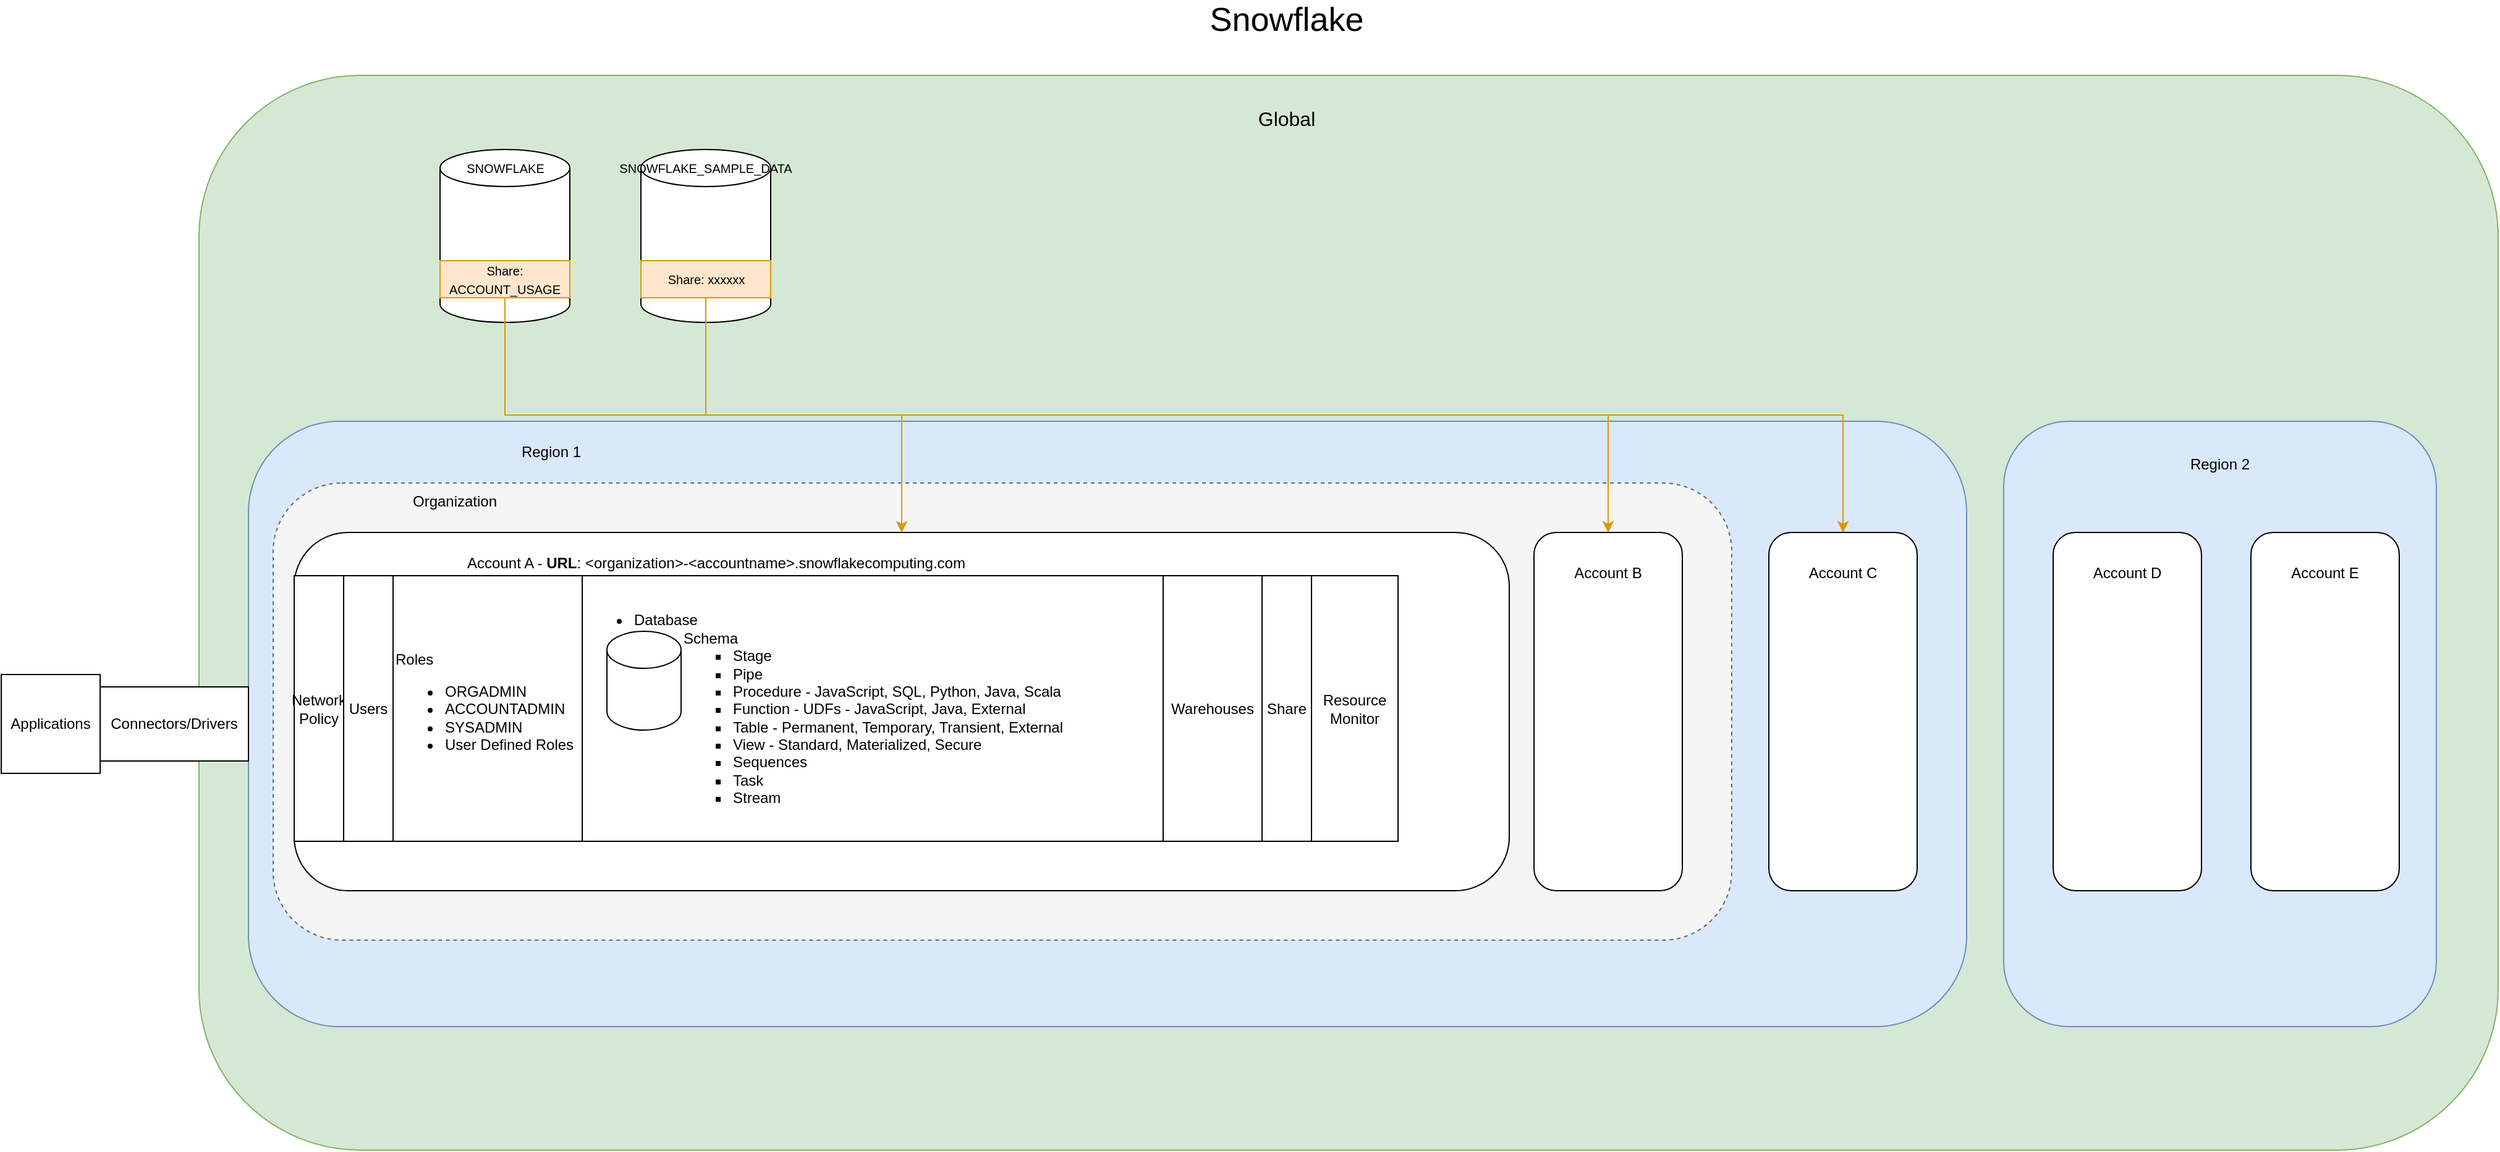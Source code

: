 <mxfile version="26.0.16">
  <diagram name="Page-1" id="uUJfRnPBLe-ES9fdIuTZ">
    <mxGraphModel dx="3475" dy="1633" grid="1" gridSize="10" guides="1" tooltips="1" connect="1" arrows="1" fold="1" page="1" pageScale="1" pageWidth="850" pageHeight="1100" math="0" shadow="0">
      <root>
        <mxCell id="0" />
        <mxCell id="1" parent="0" />
        <mxCell id="wnIcTTCYhgNDyS9fsN6n-1" value="" style="rounded=1;whiteSpace=wrap;html=1;fillColor=#d5e8d4;strokeColor=#82b366;" parent="1" vertex="1">
          <mxGeometry x="70" y="180" width="1860" height="870" as="geometry" />
        </mxCell>
        <mxCell id="ibwjnVHDDmAVO01zUoGi-12" value="" style="rounded=1;whiteSpace=wrap;html=1;fillColor=#dae8fc;strokeColor=#6c8ebf;" parent="1" vertex="1">
          <mxGeometry x="110" y="460" width="1390" height="490" as="geometry" />
        </mxCell>
        <mxCell id="ibwjnVHDDmAVO01zUoGi-47" value="" style="rounded=1;whiteSpace=wrap;html=1;fillColor=#f5f5f5;fontColor=#333333;strokeColor=#666666;dashed=1;" parent="1" vertex="1">
          <mxGeometry x="130" y="510" width="1180" height="370" as="geometry" />
        </mxCell>
        <mxCell id="ibwjnVHDDmAVO01zUoGi-14" value="" style="rounded=1;whiteSpace=wrap;html=1;" parent="1" vertex="1">
          <mxGeometry x="147" y="550" width="983" height="290" as="geometry" />
        </mxCell>
        <mxCell id="Q2Sbg7GG4PVf0c6vtc3o-9" value="&lt;ul&gt;&lt;li&gt;Database&lt;/li&gt;&lt;ul&gt;&lt;li&gt;Schema&lt;/li&gt;&lt;ul&gt;&lt;li&gt;Stage&amp;nbsp;&lt;/li&gt;&lt;li&gt;Pipe&lt;/li&gt;&lt;li&gt;Procedure - JavaScript, SQL, Python, Java, Scala&lt;/li&gt;&lt;li&gt;Function - UDFs - JavaScript, Java, External&lt;/li&gt;&lt;li&gt;Table - Permanent, Temporary, Transient, External&lt;/li&gt;&lt;li&gt;View - Standard, Materialized, Secure&lt;/li&gt;&lt;li&gt;Sequences&lt;/li&gt;&lt;li&gt;Task&lt;/li&gt;&lt;li&gt;Stream&lt;/li&gt;&lt;/ul&gt;&lt;/ul&gt;&lt;/ul&gt;" style="rounded=0;whiteSpace=wrap;html=1;align=left;" vertex="1" parent="1">
          <mxGeometry x="380" y="585" width="470" height="215" as="geometry" />
        </mxCell>
        <mxCell id="ibwjnVHDDmAVO01zUoGi-5" value="&lt;font style=&quot;font-size: 16px;&quot;&gt;Global&lt;/font&gt;" style="text;html=1;align=center;verticalAlign=middle;whiteSpace=wrap;rounded=0;fillColor=#d5e8d4;strokeColor=none;" parent="1" vertex="1">
          <mxGeometry x="920" y="200" width="60" height="30" as="geometry" />
        </mxCell>
        <mxCell id="ibwjnVHDDmAVO01zUoGi-20" value="" style="shape=cylinder3;whiteSpace=wrap;html=1;boundedLbl=1;backgroundOutline=1;size=15;align=center;" parent="1" vertex="1">
          <mxGeometry x="265" y="240" width="105" height="140" as="geometry" />
        </mxCell>
        <mxCell id="ibwjnVHDDmAVO01zUoGi-29" value="&lt;font style=&quot;font-size: 10px;&quot;&gt;Share: ACCOUNT_USAGE&lt;/font&gt;" style="text;html=1;align=center;verticalAlign=middle;whiteSpace=wrap;rounded=0;strokeColor=#d79b00;fillColor=#ffe6cc;" parent="1" vertex="1">
          <mxGeometry x="265" y="330" width="105" height="30" as="geometry" />
        </mxCell>
        <mxCell id="ibwjnVHDDmAVO01zUoGi-31" value="&lt;font style=&quot;font-size: 10px;&quot;&gt;SNOWFLAKE&lt;/font&gt;" style="text;html=1;align=center;verticalAlign=middle;whiteSpace=wrap;rounded=0;" parent="1" vertex="1">
          <mxGeometry x="287.5" y="240" width="60" height="30" as="geometry" />
        </mxCell>
        <mxCell id="ibwjnVHDDmAVO01zUoGi-37" value="" style="shape=cylinder3;whiteSpace=wrap;html=1;boundedLbl=1;backgroundOutline=1;size=15;align=center;" parent="1" vertex="1">
          <mxGeometry x="427.5" y="240" width="105" height="140" as="geometry" />
        </mxCell>
        <mxCell id="ibwjnVHDDmAVO01zUoGi-32" value="&lt;font style=&quot;font-size: 10px;&quot;&gt;SNOWFLAKE_SAMPLE_DATA&lt;/font&gt;" style="text;html=1;align=center;verticalAlign=middle;whiteSpace=wrap;rounded=0;" parent="1" vertex="1">
          <mxGeometry x="450" y="240" width="60" height="30" as="geometry" />
        </mxCell>
        <mxCell id="ibwjnVHDDmAVO01zUoGi-35" value="&lt;font style=&quot;font-size: 10px;&quot;&gt;Share: xxxxxx&lt;/font&gt;" style="text;html=1;align=center;verticalAlign=middle;whiteSpace=wrap;rounded=0;strokeColor=#d79b00;fillColor=#ffe6cc;" parent="1" vertex="1">
          <mxGeometry x="427.5" y="330" width="105" height="30" as="geometry" />
        </mxCell>
        <mxCell id="ibwjnVHDDmAVO01zUoGi-17" value="Organization" style="text;html=1;align=center;verticalAlign=middle;whiteSpace=wrap;rounded=0;" parent="1" vertex="1">
          <mxGeometry x="247" y="510" width="60" height="30" as="geometry" />
        </mxCell>
        <mxCell id="ibwjnVHDDmAVO01zUoGi-13" value="Region 1" style="text;html=1;align=center;verticalAlign=middle;whiteSpace=wrap;rounded=0;fillColor=#dae8fc;strokeColor=none;" parent="1" vertex="1">
          <mxGeometry x="325" y="470" width="60" height="30" as="geometry" />
        </mxCell>
        <mxCell id="ibwjnVHDDmAVO01zUoGi-39" style="edgeStyle=orthogonalEdgeStyle;rounded=0;orthogonalLoop=1;jettySize=auto;html=1;exitX=0.5;exitY=1;exitDx=0;exitDy=0;entryX=0.5;entryY=0;entryDx=0;entryDy=0;fillColor=#ffe6cc;strokeColor=#d79b00;" parent="1" source="ibwjnVHDDmAVO01zUoGi-29" target="ibwjnVHDDmAVO01zUoGi-14" edge="1">
          <mxGeometry relative="1" as="geometry" />
        </mxCell>
        <mxCell id="ibwjnVHDDmAVO01zUoGi-40" style="edgeStyle=orthogonalEdgeStyle;rounded=0;orthogonalLoop=1;jettySize=auto;html=1;exitX=0.5;exitY=1;exitDx=0;exitDy=0;entryX=0.5;entryY=0;entryDx=0;entryDy=0;fillColor=#ffe6cc;strokeColor=#d79b00;" parent="1" source="ibwjnVHDDmAVO01zUoGi-29" target="ibwjnVHDDmAVO01zUoGi-15" edge="1">
          <mxGeometry relative="1" as="geometry" />
        </mxCell>
        <mxCell id="ibwjnVHDDmAVO01zUoGi-41" style="edgeStyle=orthogonalEdgeStyle;rounded=0;orthogonalLoop=1;jettySize=auto;html=1;exitX=0.5;exitY=1;exitDx=0;exitDy=0;entryX=0.5;entryY=0;entryDx=0;entryDy=0;fillColor=#ffe6cc;strokeColor=#d79b00;" parent="1" source="ibwjnVHDDmAVO01zUoGi-29" target="ibwjnVHDDmAVO01zUoGi-16" edge="1">
          <mxGeometry relative="1" as="geometry" />
        </mxCell>
        <mxCell id="ibwjnVHDDmAVO01zUoGi-42" style="edgeStyle=orthogonalEdgeStyle;rounded=0;orthogonalLoop=1;jettySize=auto;html=1;exitX=0.5;exitY=1;exitDx=0;exitDy=0;entryX=0.5;entryY=0;entryDx=0;entryDy=0;fillColor=#ffe6cc;strokeColor=#d79b00;" parent="1" source="ibwjnVHDDmAVO01zUoGi-35" target="ibwjnVHDDmAVO01zUoGi-14" edge="1">
          <mxGeometry relative="1" as="geometry">
            <mxPoint x="210" y="590" as="targetPoint" />
          </mxGeometry>
        </mxCell>
        <mxCell id="ibwjnVHDDmAVO01zUoGi-44" style="edgeStyle=orthogonalEdgeStyle;rounded=0;orthogonalLoop=1;jettySize=auto;html=1;exitX=0.5;exitY=1;exitDx=0;exitDy=0;entryX=0.5;entryY=0;entryDx=0;entryDy=0;fillColor=#ffe6cc;strokeColor=#d79b00;" parent="1" source="ibwjnVHDDmAVO01zUoGi-35" target="ibwjnVHDDmAVO01zUoGi-15" edge="1">
          <mxGeometry relative="1" as="geometry" />
        </mxCell>
        <mxCell id="ibwjnVHDDmAVO01zUoGi-45" style="edgeStyle=orthogonalEdgeStyle;rounded=0;orthogonalLoop=1;jettySize=auto;html=1;exitX=0.5;exitY=1;exitDx=0;exitDy=0;entryX=0.5;entryY=0;entryDx=0;entryDy=0;fillColor=#ffe6cc;strokeColor=#d79b00;" parent="1" source="ibwjnVHDDmAVO01zUoGi-35" target="ibwjnVHDDmAVO01zUoGi-16" edge="1">
          <mxGeometry relative="1" as="geometry" />
        </mxCell>
        <mxCell id="ibwjnVHDDmAVO01zUoGi-48" value="Account A - &lt;b&gt;URL&lt;/b&gt;: &amp;lt;organization&amp;gt;-&amp;lt;accountname&amp;gt;.snowflakecomputing.com" style="text;html=1;align=center;verticalAlign=middle;whiteSpace=wrap;rounded=0;" parent="1" vertex="1">
          <mxGeometry x="177" y="560" width="623" height="30" as="geometry" />
        </mxCell>
        <mxCell id="Q2Sbg7GG4PVf0c6vtc3o-1" value="" style="group" vertex="1" connectable="0" parent="1">
          <mxGeometry x="1340" y="550" width="120" height="290" as="geometry" />
        </mxCell>
        <mxCell id="ibwjnVHDDmAVO01zUoGi-16" value="" style="rounded=1;whiteSpace=wrap;html=1;" parent="Q2Sbg7GG4PVf0c6vtc3o-1" vertex="1">
          <mxGeometry width="120" height="290" as="geometry" />
        </mxCell>
        <mxCell id="ibwjnVHDDmAVO01zUoGi-19" value="Account C" style="text;html=1;align=center;verticalAlign=middle;whiteSpace=wrap;rounded=0;" parent="Q2Sbg7GG4PVf0c6vtc3o-1" vertex="1">
          <mxGeometry x="30" y="13.182" width="60" height="39.545" as="geometry" />
        </mxCell>
        <mxCell id="Q2Sbg7GG4PVf0c6vtc3o-2" value="" style="group" vertex="1" connectable="0" parent="1">
          <mxGeometry x="1150" y="550" width="120" height="290" as="geometry" />
        </mxCell>
        <mxCell id="ibwjnVHDDmAVO01zUoGi-15" value="" style="rounded=1;whiteSpace=wrap;html=1;" parent="Q2Sbg7GG4PVf0c6vtc3o-2" vertex="1">
          <mxGeometry width="120" height="290" as="geometry" />
        </mxCell>
        <mxCell id="ibwjnVHDDmAVO01zUoGi-18" value="Account B" style="text;html=1;align=center;verticalAlign=middle;whiteSpace=wrap;rounded=0;" parent="Q2Sbg7GG4PVf0c6vtc3o-2" vertex="1">
          <mxGeometry x="30" y="13.182" width="60" height="39.545" as="geometry" />
        </mxCell>
        <mxCell id="Q2Sbg7GG4PVf0c6vtc3o-4" value="&lt;font style=&quot;font-size: 27px;&quot;&gt;Snowflake&lt;/font&gt;" style="text;html=1;align=center;verticalAlign=middle;whiteSpace=wrap;rounded=0;" vertex="1" parent="1">
          <mxGeometry x="845" y="120" width="210" height="30" as="geometry" />
        </mxCell>
        <mxCell id="Q2Sbg7GG4PVf0c6vtc3o-3" value="" style="shape=cylinder3;whiteSpace=wrap;html=1;boundedLbl=1;backgroundOutline=1;size=15;" vertex="1" parent="1">
          <mxGeometry x="400" y="630" width="60" height="80" as="geometry" />
        </mxCell>
        <mxCell id="Q2Sbg7GG4PVf0c6vtc3o-5" value="Network Policy" style="rounded=0;whiteSpace=wrap;html=1;" vertex="1" parent="1">
          <mxGeometry x="147" y="585" width="40" height="215" as="geometry" />
        </mxCell>
        <mxCell id="Q2Sbg7GG4PVf0c6vtc3o-6" value="Users" style="rounded=0;whiteSpace=wrap;html=1;" vertex="1" parent="1">
          <mxGeometry x="187" y="585" width="40" height="215" as="geometry" />
        </mxCell>
        <mxCell id="Q2Sbg7GG4PVf0c6vtc3o-7" value="Roles&lt;div&gt;&lt;ul&gt;&lt;li&gt;ORGADMIN&lt;/li&gt;&lt;li&gt;ACCOUNTADMIN&lt;/li&gt;&lt;li&gt;SYSADMIN&lt;/li&gt;&lt;li&gt;User Defined Roles&lt;/li&gt;&lt;/ul&gt;&lt;/div&gt;" style="rounded=0;whiteSpace=wrap;html=1;align=left;" vertex="1" parent="1">
          <mxGeometry x="227" y="585" width="153" height="215" as="geometry" />
        </mxCell>
        <mxCell id="Q2Sbg7GG4PVf0c6vtc3o-10" value="Warehouses" style="rounded=0;whiteSpace=wrap;html=1;" vertex="1" parent="1">
          <mxGeometry x="850" y="585" width="80" height="215" as="geometry" />
        </mxCell>
        <mxCell id="Q2Sbg7GG4PVf0c6vtc3o-12" value="Share" style="rounded=0;whiteSpace=wrap;html=1;" vertex="1" parent="1">
          <mxGeometry x="930" y="585" width="40" height="215" as="geometry" />
        </mxCell>
        <mxCell id="Q2Sbg7GG4PVf0c6vtc3o-13" value="Resource Monitor" style="rounded=0;whiteSpace=wrap;html=1;" vertex="1" parent="1">
          <mxGeometry x="970" y="585" width="70" height="215" as="geometry" />
        </mxCell>
        <mxCell id="Q2Sbg7GG4PVf0c6vtc3o-14" value="Connectors/Drivers" style="rounded=0;whiteSpace=wrap;html=1;" vertex="1" parent="1">
          <mxGeometry x="-10" y="675" width="120" height="60" as="geometry" />
        </mxCell>
        <mxCell id="Q2Sbg7GG4PVf0c6vtc3o-15" value="Applications" style="whiteSpace=wrap;html=1;aspect=fixed;" vertex="1" parent="1">
          <mxGeometry x="-90" y="665" width="80" height="80" as="geometry" />
        </mxCell>
        <mxCell id="Q2Sbg7GG4PVf0c6vtc3o-16" value="" style="rounded=1;whiteSpace=wrap;html=1;fillColor=#dae8fc;strokeColor=#6c8ebf;" vertex="1" parent="1">
          <mxGeometry x="1530" y="460" width="350" height="490" as="geometry" />
        </mxCell>
        <mxCell id="Q2Sbg7GG4PVf0c6vtc3o-17" value="" style="group" vertex="1" connectable="0" parent="1">
          <mxGeometry x="1730" y="550" width="120" height="290" as="geometry" />
        </mxCell>
        <mxCell id="Q2Sbg7GG4PVf0c6vtc3o-18" value="" style="rounded=1;whiteSpace=wrap;html=1;" vertex="1" parent="Q2Sbg7GG4PVf0c6vtc3o-17">
          <mxGeometry width="120" height="290" as="geometry" />
        </mxCell>
        <mxCell id="Q2Sbg7GG4PVf0c6vtc3o-19" value="Account E" style="text;html=1;align=center;verticalAlign=middle;whiteSpace=wrap;rounded=0;" vertex="1" parent="Q2Sbg7GG4PVf0c6vtc3o-17">
          <mxGeometry x="30" y="13.182" width="60" height="39.545" as="geometry" />
        </mxCell>
        <mxCell id="Q2Sbg7GG4PVf0c6vtc3o-21" value="" style="group" vertex="1" connectable="0" parent="1">
          <mxGeometry x="1570" y="550" width="120" height="290" as="geometry" />
        </mxCell>
        <mxCell id="Q2Sbg7GG4PVf0c6vtc3o-22" value="" style="rounded=1;whiteSpace=wrap;html=1;" vertex="1" parent="Q2Sbg7GG4PVf0c6vtc3o-21">
          <mxGeometry width="120" height="290" as="geometry" />
        </mxCell>
        <mxCell id="Q2Sbg7GG4PVf0c6vtc3o-23" value="Account D" style="text;html=1;align=center;verticalAlign=middle;whiteSpace=wrap;rounded=0;" vertex="1" parent="Q2Sbg7GG4PVf0c6vtc3o-21">
          <mxGeometry x="30" y="13.182" width="60" height="39.545" as="geometry" />
        </mxCell>
        <mxCell id="Q2Sbg7GG4PVf0c6vtc3o-25" value="Region 2" style="text;html=1;align=center;verticalAlign=middle;whiteSpace=wrap;rounded=0;fillColor=#dae8fc;strokeColor=none;" vertex="1" parent="1">
          <mxGeometry x="1675" y="480" width="60" height="30" as="geometry" />
        </mxCell>
      </root>
    </mxGraphModel>
  </diagram>
</mxfile>

